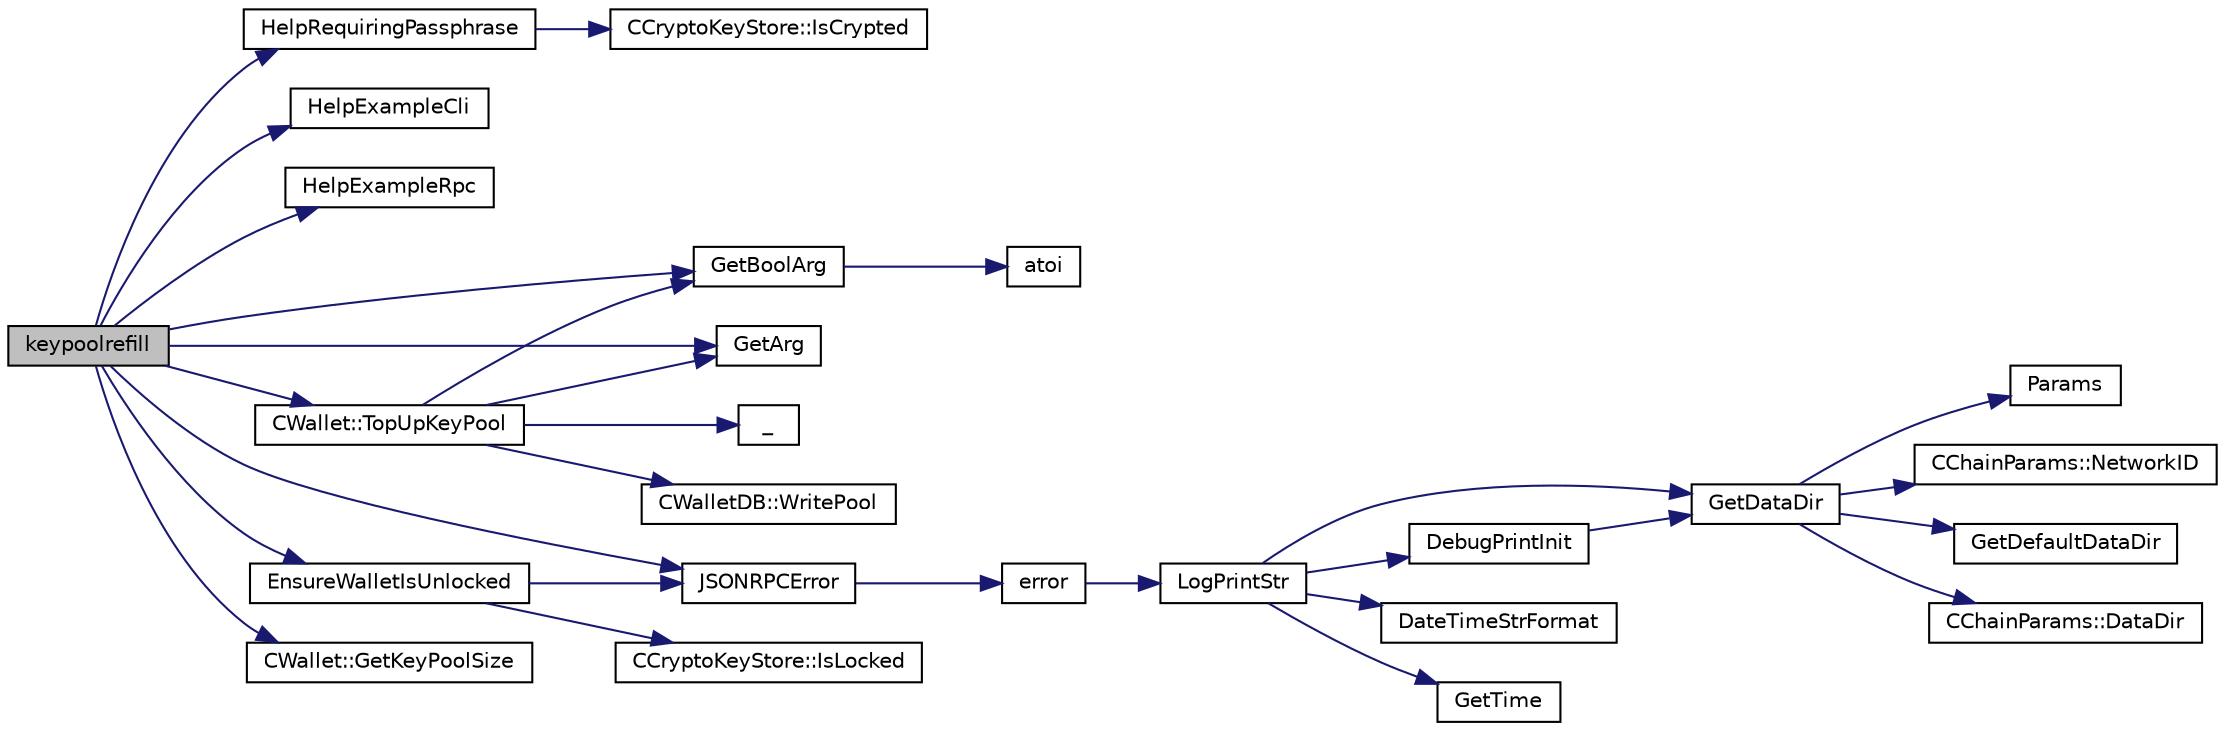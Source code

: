 digraph "keypoolrefill"
{
  edge [fontname="Helvetica",fontsize="10",labelfontname="Helvetica",labelfontsize="10"];
  node [fontname="Helvetica",fontsize="10",shape=record];
  rankdir="LR";
  Node871 [label="keypoolrefill",height=0.2,width=0.4,color="black", fillcolor="grey75", style="filled", fontcolor="black"];
  Node871 -> Node872 [color="midnightblue",fontsize="10",style="solid",fontname="Helvetica"];
  Node872 [label="HelpRequiringPassphrase",height=0.2,width=0.4,color="black", fillcolor="white", style="filled",URL="$df/d1d/rpcwallet_8cpp.html#abcfbb0ad9335791f2832c01209b8f12d"];
  Node872 -> Node873 [color="midnightblue",fontsize="10",style="solid",fontname="Helvetica"];
  Node873 [label="CCryptoKeyStore::IsCrypted",height=0.2,width=0.4,color="black", fillcolor="white", style="filled",URL="$db/dad/class_c_crypto_key_store.html#acc8fed44366c98fb481333ca6e867088"];
  Node871 -> Node874 [color="midnightblue",fontsize="10",style="solid",fontname="Helvetica"];
  Node874 [label="HelpExampleCli",height=0.2,width=0.4,color="black", fillcolor="white", style="filled",URL="$d6/d76/rpcserver_8cpp.html#ac01ac6eab5467567ed0da106814e04ec"];
  Node871 -> Node875 [color="midnightblue",fontsize="10",style="solid",fontname="Helvetica"];
  Node875 [label="HelpExampleRpc",height=0.2,width=0.4,color="black", fillcolor="white", style="filled",URL="$d6/d76/rpcserver_8cpp.html#a06ea60e24e5a1053a14a11b1009bf9ef"];
  Node871 -> Node876 [color="midnightblue",fontsize="10",style="solid",fontname="Helvetica"];
  Node876 [label="GetBoolArg",height=0.2,width=0.4,color="black", fillcolor="white", style="filled",URL="$df/d2d/util_8cpp.html#a64d956f1dda7f9a80ab5d594532b906d",tooltip="Return boolean argument or default value. "];
  Node876 -> Node877 [color="midnightblue",fontsize="10",style="solid",fontname="Helvetica"];
  Node877 [label="atoi",height=0.2,width=0.4,color="black", fillcolor="white", style="filled",URL="$d8/d3c/util_8h.html#aa5ce96ec36f4413f820cec9c1831c070"];
  Node871 -> Node878 [color="midnightblue",fontsize="10",style="solid",fontname="Helvetica"];
  Node878 [label="GetArg",height=0.2,width=0.4,color="black", fillcolor="white", style="filled",URL="$df/d2d/util_8cpp.html#a24f685720bf40370e5bd2a192ad50cd8",tooltip="Return string argument or default value. "];
  Node871 -> Node879 [color="midnightblue",fontsize="10",style="solid",fontname="Helvetica"];
  Node879 [label="JSONRPCError",height=0.2,width=0.4,color="black", fillcolor="white", style="filled",URL="$d2/d30/rpcprotocol_8cpp.html#a17b1bb111ab339efc951929834766039"];
  Node879 -> Node880 [color="midnightblue",fontsize="10",style="solid",fontname="Helvetica"];
  Node880 [label="error",height=0.2,width=0.4,color="black", fillcolor="white", style="filled",URL="$d8/d3c/util_8h.html#af8985880cf4ef26df0a5aa2ffcb76662"];
  Node880 -> Node881 [color="midnightblue",fontsize="10",style="solid",fontname="Helvetica"];
  Node881 [label="LogPrintStr",height=0.2,width=0.4,color="black", fillcolor="white", style="filled",URL="$d8/d3c/util_8h.html#afd4c3002b2797c0560adddb6af3ca1da"];
  Node881 -> Node882 [color="midnightblue",fontsize="10",style="solid",fontname="Helvetica"];
  Node882 [label="DebugPrintInit",height=0.2,width=0.4,color="black", fillcolor="white", style="filled",URL="$df/d2d/util_8cpp.html#a751ff5f21d880737811136b5e0bcea12"];
  Node882 -> Node883 [color="midnightblue",fontsize="10",style="solid",fontname="Helvetica"];
  Node883 [label="GetDataDir",height=0.2,width=0.4,color="black", fillcolor="white", style="filled",URL="$df/d2d/util_8cpp.html#ab83866a054745d4b30a3948a1b44beba"];
  Node883 -> Node884 [color="midnightblue",fontsize="10",style="solid",fontname="Helvetica"];
  Node884 [label="Params",height=0.2,width=0.4,color="black", fillcolor="white", style="filled",URL="$df/dbf/chainparams_8cpp.html#ace5c5b706d71a324a417dd2db394fd4a",tooltip="Return the currently selected parameters. "];
  Node883 -> Node885 [color="midnightblue",fontsize="10",style="solid",fontname="Helvetica"];
  Node885 [label="CChainParams::NetworkID",height=0.2,width=0.4,color="black", fillcolor="white", style="filled",URL="$d1/d4f/class_c_chain_params.html#a90dc493ec0c0325c98c3ac06eb99862b"];
  Node883 -> Node886 [color="midnightblue",fontsize="10",style="solid",fontname="Helvetica"];
  Node886 [label="GetDefaultDataDir",height=0.2,width=0.4,color="black", fillcolor="white", style="filled",URL="$df/d2d/util_8cpp.html#ab272995de020a3bcbf743be630e485c6"];
  Node883 -> Node887 [color="midnightblue",fontsize="10",style="solid",fontname="Helvetica"];
  Node887 [label="CChainParams::DataDir",height=0.2,width=0.4,color="black", fillcolor="white", style="filled",URL="$d1/d4f/class_c_chain_params.html#a959488b5d8e6fe62857940b831d73a78"];
  Node881 -> Node883 [color="midnightblue",fontsize="10",style="solid",fontname="Helvetica"];
  Node881 -> Node888 [color="midnightblue",fontsize="10",style="solid",fontname="Helvetica"];
  Node888 [label="DateTimeStrFormat",height=0.2,width=0.4,color="black", fillcolor="white", style="filled",URL="$df/d2d/util_8cpp.html#a749bc6776c8ec72d7c5e4dea56aee415"];
  Node881 -> Node889 [color="midnightblue",fontsize="10",style="solid",fontname="Helvetica"];
  Node889 [label="GetTime",height=0.2,width=0.4,color="black", fillcolor="white", style="filled",URL="$df/d2d/util_8cpp.html#a46fac5fba8ba905b5f9acb364f5d8c6f"];
  Node871 -> Node890 [color="midnightblue",fontsize="10",style="solid",fontname="Helvetica"];
  Node890 [label="EnsureWalletIsUnlocked",height=0.2,width=0.4,color="black", fillcolor="white", style="filled",URL="$df/d1d/rpcwallet_8cpp.html#a8f837f6d506b9719cef93188db00fd3c"];
  Node890 -> Node891 [color="midnightblue",fontsize="10",style="solid",fontname="Helvetica"];
  Node891 [label="CCryptoKeyStore::IsLocked",height=0.2,width=0.4,color="black", fillcolor="white", style="filled",URL="$db/dad/class_c_crypto_key_store.html#a52919fa284a3aa10f1b4bd6018b6dbee"];
  Node890 -> Node879 [color="midnightblue",fontsize="10",style="solid",fontname="Helvetica"];
  Node871 -> Node892 [color="midnightblue",fontsize="10",style="solid",fontname="Helvetica"];
  Node892 [label="CWallet::TopUpKeyPool",height=0.2,width=0.4,color="black", fillcolor="white", style="filled",URL="$d2/de5/class_c_wallet.html#aeeeca131336b2ec20cede9a2fccc203a"];
  Node892 -> Node876 [color="midnightblue",fontsize="10",style="solid",fontname="Helvetica"];
  Node892 -> Node878 [color="midnightblue",fontsize="10",style="solid",fontname="Helvetica"];
  Node892 -> Node893 [color="midnightblue",fontsize="10",style="solid",fontname="Helvetica"];
  Node893 [label="CWalletDB::WritePool",height=0.2,width=0.4,color="black", fillcolor="white", style="filled",URL="$d4/d90/class_c_wallet_d_b.html#ad43630ad28a68c3e8b1a633f09aa0964"];
  Node892 -> Node894 [color="midnightblue",fontsize="10",style="solid",fontname="Helvetica"];
  Node894 [label="_",height=0.2,width=0.4,color="black", fillcolor="white", style="filled",URL="$d9/d6d/ui__interface_8h.html#aad133bb6103b53cebf03fd01e2f11ba1",tooltip="Translation function: Call Translate signal on UI interface, which returns a boost::optional result..."];
  Node871 -> Node895 [color="midnightblue",fontsize="10",style="solid",fontname="Helvetica"];
  Node895 [label="CWallet::GetKeyPoolSize",height=0.2,width=0.4,color="black", fillcolor="white", style="filled",URL="$d2/de5/class_c_wallet.html#a9d7415d88d10655ff2188bc713dff662"];
}
